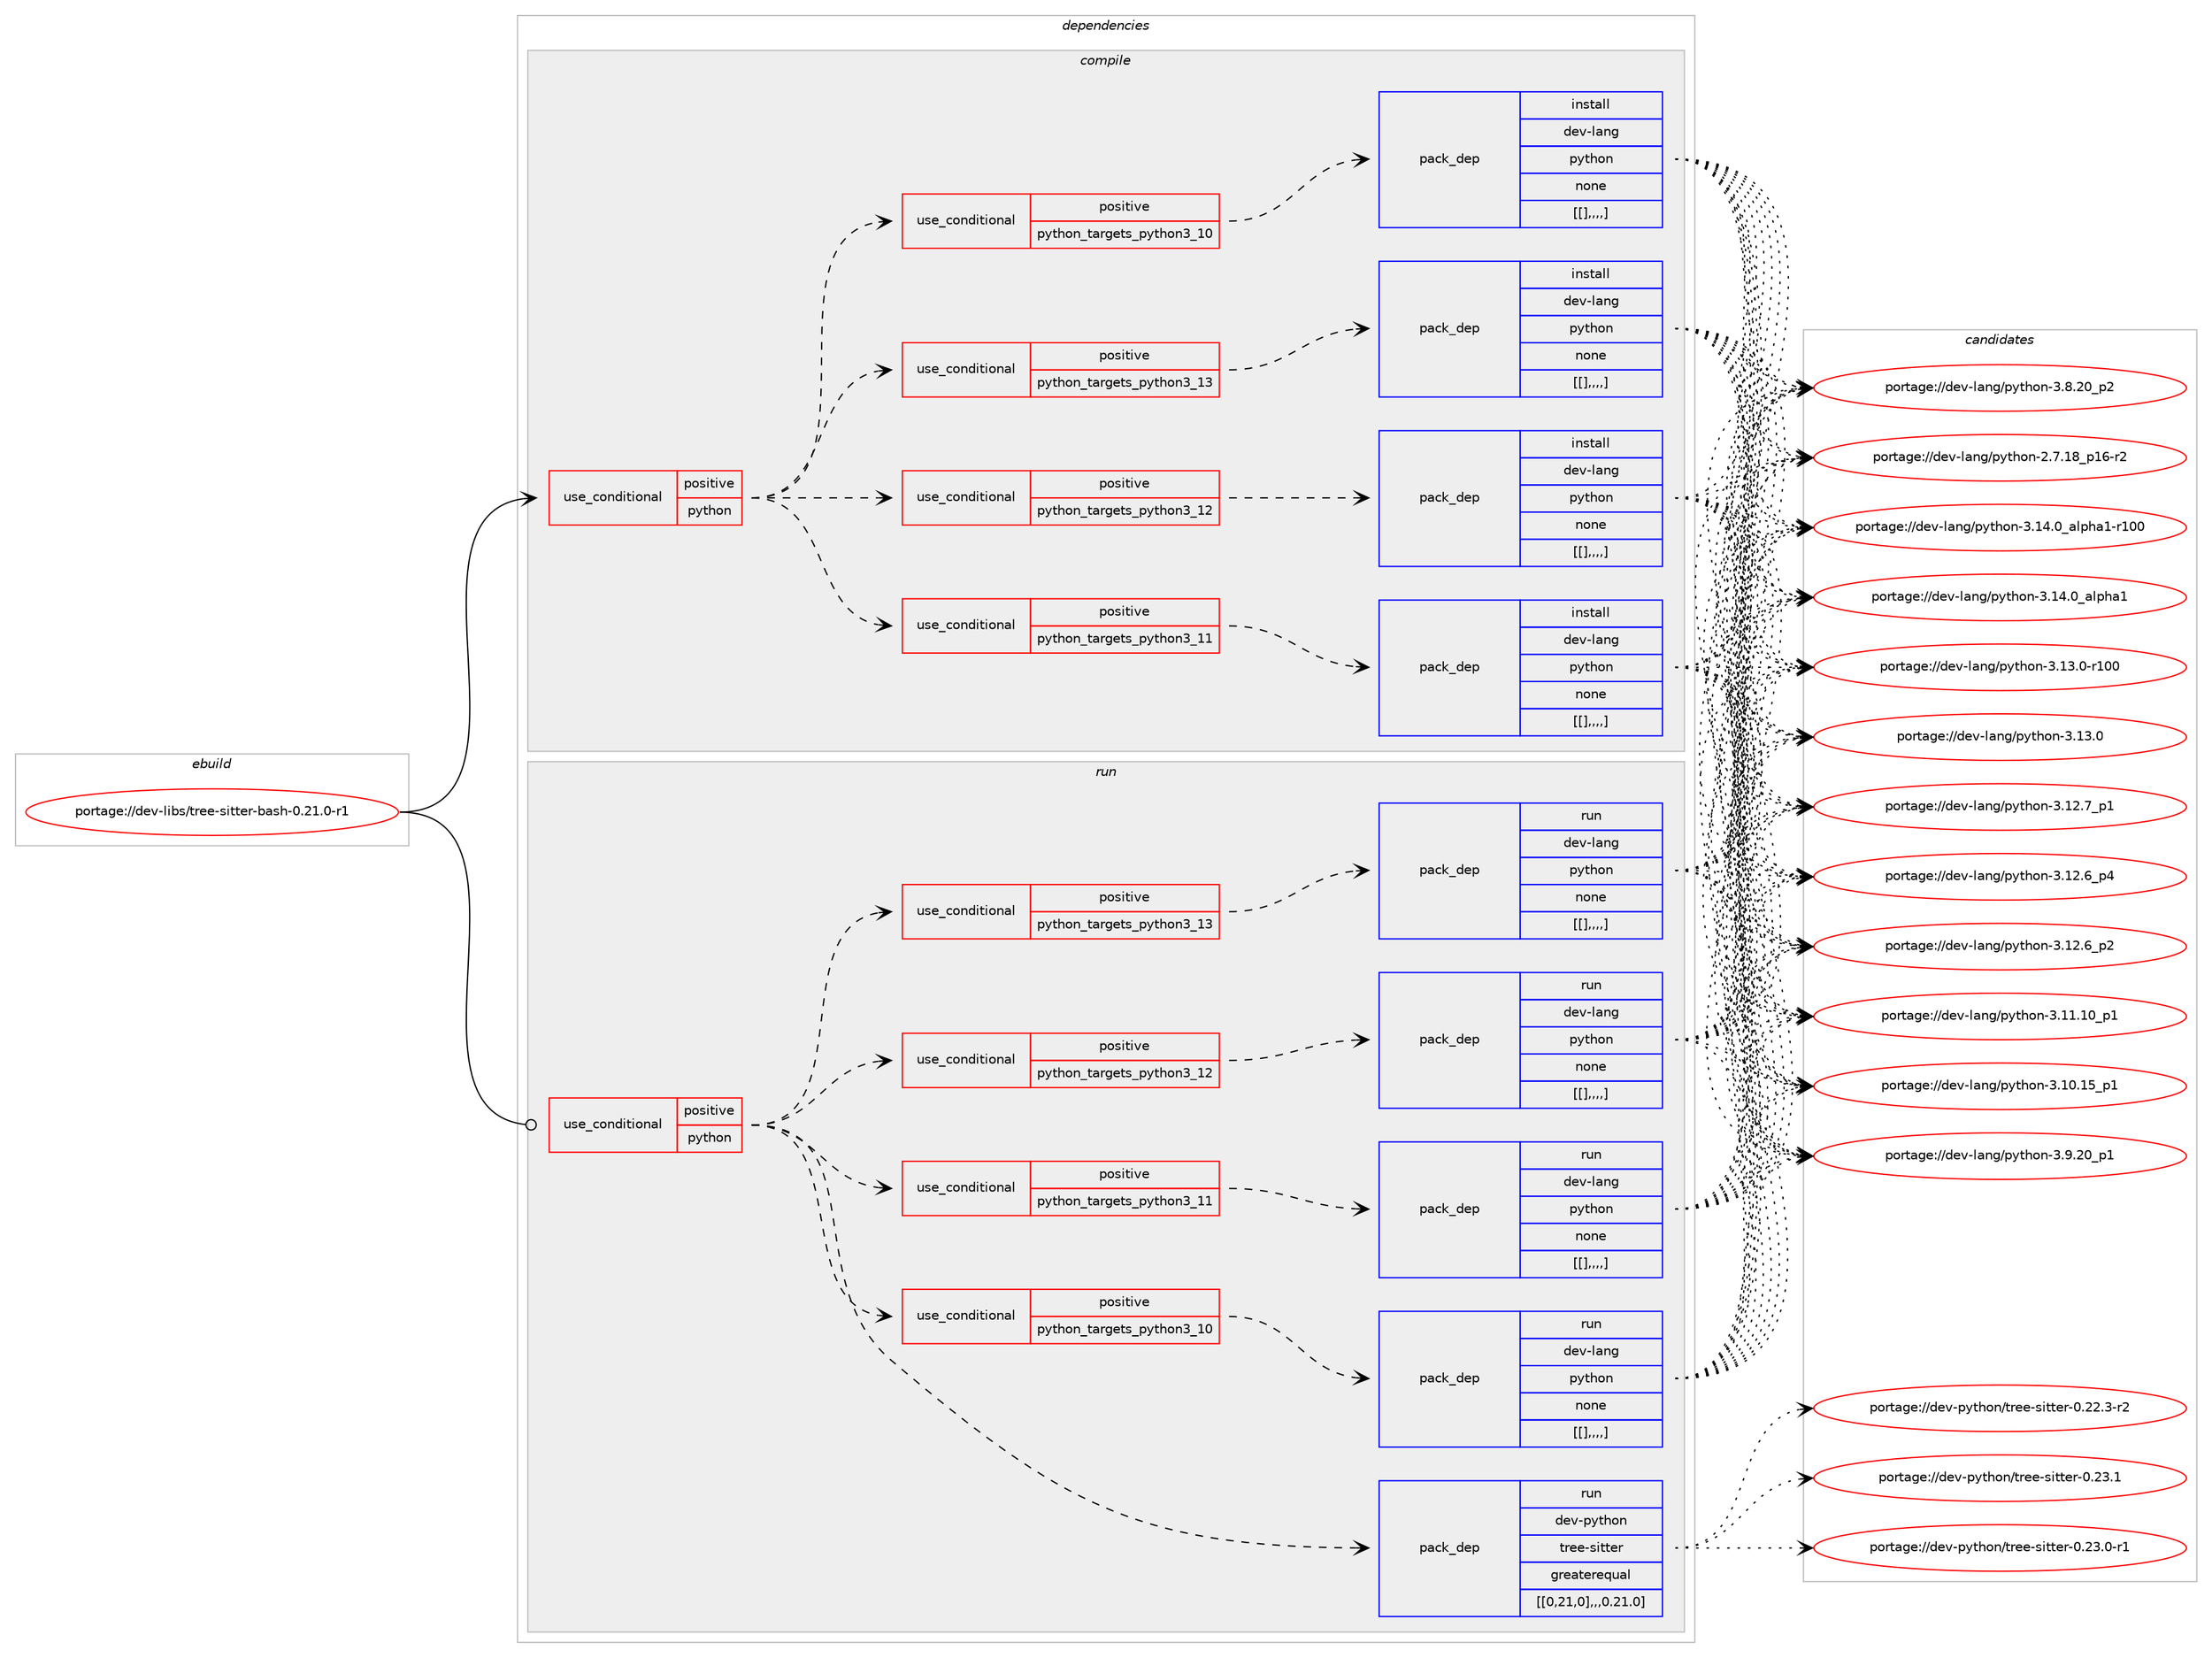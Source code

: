 digraph prolog {

# *************
# Graph options
# *************

newrank=true;
concentrate=true;
compound=true;
graph [rankdir=LR,fontname=Helvetica,fontsize=10,ranksep=1.5];#, ranksep=2.5, nodesep=0.2];
edge  [arrowhead=vee];
node  [fontname=Helvetica,fontsize=10];

# **********
# The ebuild
# **********

subgraph cluster_leftcol {
color=gray;
label=<<i>ebuild</i>>;
id [label="portage://dev-libs/tree-sitter-bash-0.21.0-r1", color=red, width=4, href="../dev-libs/tree-sitter-bash-0.21.0-r1.svg"];
}

# ****************
# The dependencies
# ****************

subgraph cluster_midcol {
color=gray;
label=<<i>dependencies</i>>;
subgraph cluster_compile {
fillcolor="#eeeeee";
style=filled;
label=<<i>compile</i>>;
subgraph cond30071 {
dependency118420 [label=<<TABLE BORDER="0" CELLBORDER="1" CELLSPACING="0" CELLPADDING="4"><TR><TD ROWSPAN="3" CELLPADDING="10">use_conditional</TD></TR><TR><TD>positive</TD></TR><TR><TD>python</TD></TR></TABLE>>, shape=none, color=red];
subgraph cond30077 {
dependency118434 [label=<<TABLE BORDER="0" CELLBORDER="1" CELLSPACING="0" CELLPADDING="4"><TR><TD ROWSPAN="3" CELLPADDING="10">use_conditional</TD></TR><TR><TD>positive</TD></TR><TR><TD>python_targets_python3_10</TD></TR></TABLE>>, shape=none, color=red];
subgraph pack87099 {
dependency118436 [label=<<TABLE BORDER="0" CELLBORDER="1" CELLSPACING="0" CELLPADDING="4" WIDTH="220"><TR><TD ROWSPAN="6" CELLPADDING="30">pack_dep</TD></TR><TR><TD WIDTH="110">install</TD></TR><TR><TD>dev-lang</TD></TR><TR><TD>python</TD></TR><TR><TD>none</TD></TR><TR><TD>[[],,,,]</TD></TR></TABLE>>, shape=none, color=blue];
}
dependency118434:e -> dependency118436:w [weight=20,style="dashed",arrowhead="vee"];
}
dependency118420:e -> dependency118434:w [weight=20,style="dashed",arrowhead="vee"];
subgraph cond30084 {
dependency118452 [label=<<TABLE BORDER="0" CELLBORDER="1" CELLSPACING="0" CELLPADDING="4"><TR><TD ROWSPAN="3" CELLPADDING="10">use_conditional</TD></TR><TR><TD>positive</TD></TR><TR><TD>python_targets_python3_11</TD></TR></TABLE>>, shape=none, color=red];
subgraph pack87115 {
dependency118501 [label=<<TABLE BORDER="0" CELLBORDER="1" CELLSPACING="0" CELLPADDING="4" WIDTH="220"><TR><TD ROWSPAN="6" CELLPADDING="30">pack_dep</TD></TR><TR><TD WIDTH="110">install</TD></TR><TR><TD>dev-lang</TD></TR><TR><TD>python</TD></TR><TR><TD>none</TD></TR><TR><TD>[[],,,,]</TD></TR></TABLE>>, shape=none, color=blue];
}
dependency118452:e -> dependency118501:w [weight=20,style="dashed",arrowhead="vee"];
}
dependency118420:e -> dependency118452:w [weight=20,style="dashed",arrowhead="vee"];
subgraph cond30114 {
dependency118518 [label=<<TABLE BORDER="0" CELLBORDER="1" CELLSPACING="0" CELLPADDING="4"><TR><TD ROWSPAN="3" CELLPADDING="10">use_conditional</TD></TR><TR><TD>positive</TD></TR><TR><TD>python_targets_python3_12</TD></TR></TABLE>>, shape=none, color=red];
subgraph pack87150 {
dependency118548 [label=<<TABLE BORDER="0" CELLBORDER="1" CELLSPACING="0" CELLPADDING="4" WIDTH="220"><TR><TD ROWSPAN="6" CELLPADDING="30">pack_dep</TD></TR><TR><TD WIDTH="110">install</TD></TR><TR><TD>dev-lang</TD></TR><TR><TD>python</TD></TR><TR><TD>none</TD></TR><TR><TD>[[],,,,]</TD></TR></TABLE>>, shape=none, color=blue];
}
dependency118518:e -> dependency118548:w [weight=20,style="dashed",arrowhead="vee"];
}
dependency118420:e -> dependency118518:w [weight=20,style="dashed",arrowhead="vee"];
subgraph cond30142 {
dependency118564 [label=<<TABLE BORDER="0" CELLBORDER="1" CELLSPACING="0" CELLPADDING="4"><TR><TD ROWSPAN="3" CELLPADDING="10">use_conditional</TD></TR><TR><TD>positive</TD></TR><TR><TD>python_targets_python3_13</TD></TR></TABLE>>, shape=none, color=red];
subgraph pack87184 {
dependency118612 [label=<<TABLE BORDER="0" CELLBORDER="1" CELLSPACING="0" CELLPADDING="4" WIDTH="220"><TR><TD ROWSPAN="6" CELLPADDING="30">pack_dep</TD></TR><TR><TD WIDTH="110">install</TD></TR><TR><TD>dev-lang</TD></TR><TR><TD>python</TD></TR><TR><TD>none</TD></TR><TR><TD>[[],,,,]</TD></TR></TABLE>>, shape=none, color=blue];
}
dependency118564:e -> dependency118612:w [weight=20,style="dashed",arrowhead="vee"];
}
dependency118420:e -> dependency118564:w [weight=20,style="dashed",arrowhead="vee"];
}
id:e -> dependency118420:w [weight=20,style="solid",arrowhead="vee"];
}
subgraph cluster_compileandrun {
fillcolor="#eeeeee";
style=filled;
label=<<i>compile and run</i>>;
}
subgraph cluster_run {
fillcolor="#eeeeee";
style=filled;
label=<<i>run</i>>;
subgraph cond30173 {
dependency118656 [label=<<TABLE BORDER="0" CELLBORDER="1" CELLSPACING="0" CELLPADDING="4"><TR><TD ROWSPAN="3" CELLPADDING="10">use_conditional</TD></TR><TR><TD>positive</TD></TR><TR><TD>python</TD></TR></TABLE>>, shape=none, color=red];
subgraph cond30194 {
dependency118703 [label=<<TABLE BORDER="0" CELLBORDER="1" CELLSPACING="0" CELLPADDING="4"><TR><TD ROWSPAN="3" CELLPADDING="10">use_conditional</TD></TR><TR><TD>positive</TD></TR><TR><TD>python_targets_python3_10</TD></TR></TABLE>>, shape=none, color=red];
subgraph pack87233 {
dependency118705 [label=<<TABLE BORDER="0" CELLBORDER="1" CELLSPACING="0" CELLPADDING="4" WIDTH="220"><TR><TD ROWSPAN="6" CELLPADDING="30">pack_dep</TD></TR><TR><TD WIDTH="110">run</TD></TR><TR><TD>dev-lang</TD></TR><TR><TD>python</TD></TR><TR><TD>none</TD></TR><TR><TD>[[],,,,]</TD></TR></TABLE>>, shape=none, color=blue];
}
dependency118703:e -> dependency118705:w [weight=20,style="dashed",arrowhead="vee"];
}
dependency118656:e -> dependency118703:w [weight=20,style="dashed",arrowhead="vee"];
subgraph cond30232 {
dependency118736 [label=<<TABLE BORDER="0" CELLBORDER="1" CELLSPACING="0" CELLPADDING="4"><TR><TD ROWSPAN="3" CELLPADDING="10">use_conditional</TD></TR><TR><TD>positive</TD></TR><TR><TD>python_targets_python3_11</TD></TR></TABLE>>, shape=none, color=red];
subgraph pack87250 {
dependency118739 [label=<<TABLE BORDER="0" CELLBORDER="1" CELLSPACING="0" CELLPADDING="4" WIDTH="220"><TR><TD ROWSPAN="6" CELLPADDING="30">pack_dep</TD></TR><TR><TD WIDTH="110">run</TD></TR><TR><TD>dev-lang</TD></TR><TR><TD>python</TD></TR><TR><TD>none</TD></TR><TR><TD>[[],,,,]</TD></TR></TABLE>>, shape=none, color=blue];
}
dependency118736:e -> dependency118739:w [weight=20,style="dashed",arrowhead="vee"];
}
dependency118656:e -> dependency118736:w [weight=20,style="dashed",arrowhead="vee"];
subgraph cond30244 {
dependency118760 [label=<<TABLE BORDER="0" CELLBORDER="1" CELLSPACING="0" CELLPADDING="4"><TR><TD ROWSPAN="3" CELLPADDING="10">use_conditional</TD></TR><TR><TD>positive</TD></TR><TR><TD>python_targets_python3_12</TD></TR></TABLE>>, shape=none, color=red];
subgraph pack87258 {
dependency118829 [label=<<TABLE BORDER="0" CELLBORDER="1" CELLSPACING="0" CELLPADDING="4" WIDTH="220"><TR><TD ROWSPAN="6" CELLPADDING="30">pack_dep</TD></TR><TR><TD WIDTH="110">run</TD></TR><TR><TD>dev-lang</TD></TR><TR><TD>python</TD></TR><TR><TD>none</TD></TR><TR><TD>[[],,,,]</TD></TR></TABLE>>, shape=none, color=blue];
}
dependency118760:e -> dependency118829:w [weight=20,style="dashed",arrowhead="vee"];
}
dependency118656:e -> dependency118760:w [weight=20,style="dashed",arrowhead="vee"];
subgraph cond30276 {
dependency118852 [label=<<TABLE BORDER="0" CELLBORDER="1" CELLSPACING="0" CELLPADDING="4"><TR><TD ROWSPAN="3" CELLPADDING="10">use_conditional</TD></TR><TR><TD>positive</TD></TR><TR><TD>python_targets_python3_13</TD></TR></TABLE>>, shape=none, color=red];
subgraph pack87312 {
dependency118870 [label=<<TABLE BORDER="0" CELLBORDER="1" CELLSPACING="0" CELLPADDING="4" WIDTH="220"><TR><TD ROWSPAN="6" CELLPADDING="30">pack_dep</TD></TR><TR><TD WIDTH="110">run</TD></TR><TR><TD>dev-lang</TD></TR><TR><TD>python</TD></TR><TR><TD>none</TD></TR><TR><TD>[[],,,,]</TD></TR></TABLE>>, shape=none, color=blue];
}
dependency118852:e -> dependency118870:w [weight=20,style="dashed",arrowhead="vee"];
}
dependency118656:e -> dependency118852:w [weight=20,style="dashed",arrowhead="vee"];
subgraph pack87323 {
dependency118875 [label=<<TABLE BORDER="0" CELLBORDER="1" CELLSPACING="0" CELLPADDING="4" WIDTH="220"><TR><TD ROWSPAN="6" CELLPADDING="30">pack_dep</TD></TR><TR><TD WIDTH="110">run</TD></TR><TR><TD>dev-python</TD></TR><TR><TD>tree-sitter</TD></TR><TR><TD>greaterequal</TD></TR><TR><TD>[[0,21,0],,,0.21.0]</TD></TR></TABLE>>, shape=none, color=blue];
}
dependency118656:e -> dependency118875:w [weight=20,style="dashed",arrowhead="vee"];
}
id:e -> dependency118656:w [weight=20,style="solid",arrowhead="odot"];
}
}

# **************
# The candidates
# **************

subgraph cluster_choices {
rank=same;
color=gray;
label=<<i>candidates</i>>;

subgraph choice86944 {
color=black;
nodesep=1;
choice100101118451089711010347112121116104111110455146495246489597108112104974945114494848 [label="portage://dev-lang/python-3.14.0_alpha1-r100", color=red, width=4,href="../dev-lang/python-3.14.0_alpha1-r100.svg"];
choice1001011184510897110103471121211161041111104551464952464895971081121049749 [label="portage://dev-lang/python-3.14.0_alpha1", color=red, width=4,href="../dev-lang/python-3.14.0_alpha1.svg"];
choice1001011184510897110103471121211161041111104551464951464845114494848 [label="portage://dev-lang/python-3.13.0-r100", color=red, width=4,href="../dev-lang/python-3.13.0-r100.svg"];
choice10010111845108971101034711212111610411111045514649514648 [label="portage://dev-lang/python-3.13.0", color=red, width=4,href="../dev-lang/python-3.13.0.svg"];
choice100101118451089711010347112121116104111110455146495046559511249 [label="portage://dev-lang/python-3.12.7_p1", color=red, width=4,href="../dev-lang/python-3.12.7_p1.svg"];
choice100101118451089711010347112121116104111110455146495046549511252 [label="portage://dev-lang/python-3.12.6_p4", color=red, width=4,href="../dev-lang/python-3.12.6_p4.svg"];
choice100101118451089711010347112121116104111110455146495046549511250 [label="portage://dev-lang/python-3.12.6_p2", color=red, width=4,href="../dev-lang/python-3.12.6_p2.svg"];
choice10010111845108971101034711212111610411111045514649494649489511249 [label="portage://dev-lang/python-3.11.10_p1", color=red, width=4,href="../dev-lang/python-3.11.10_p1.svg"];
choice10010111845108971101034711212111610411111045514649484649539511249 [label="portage://dev-lang/python-3.10.15_p1", color=red, width=4,href="../dev-lang/python-3.10.15_p1.svg"];
choice100101118451089711010347112121116104111110455146574650489511249 [label="portage://dev-lang/python-3.9.20_p1", color=red, width=4,href="../dev-lang/python-3.9.20_p1.svg"];
choice100101118451089711010347112121116104111110455146564650489511250 [label="portage://dev-lang/python-3.8.20_p2", color=red, width=4,href="../dev-lang/python-3.8.20_p2.svg"];
choice100101118451089711010347112121116104111110455046554649569511249544511450 [label="portage://dev-lang/python-2.7.18_p16-r2", color=red, width=4,href="../dev-lang/python-2.7.18_p16-r2.svg"];
dependency118436:e -> choice100101118451089711010347112121116104111110455146495246489597108112104974945114494848:w [style=dotted,weight="100"];
dependency118436:e -> choice1001011184510897110103471121211161041111104551464952464895971081121049749:w [style=dotted,weight="100"];
dependency118436:e -> choice1001011184510897110103471121211161041111104551464951464845114494848:w [style=dotted,weight="100"];
dependency118436:e -> choice10010111845108971101034711212111610411111045514649514648:w [style=dotted,weight="100"];
dependency118436:e -> choice100101118451089711010347112121116104111110455146495046559511249:w [style=dotted,weight="100"];
dependency118436:e -> choice100101118451089711010347112121116104111110455146495046549511252:w [style=dotted,weight="100"];
dependency118436:e -> choice100101118451089711010347112121116104111110455146495046549511250:w [style=dotted,weight="100"];
dependency118436:e -> choice10010111845108971101034711212111610411111045514649494649489511249:w [style=dotted,weight="100"];
dependency118436:e -> choice10010111845108971101034711212111610411111045514649484649539511249:w [style=dotted,weight="100"];
dependency118436:e -> choice100101118451089711010347112121116104111110455146574650489511249:w [style=dotted,weight="100"];
dependency118436:e -> choice100101118451089711010347112121116104111110455146564650489511250:w [style=dotted,weight="100"];
dependency118436:e -> choice100101118451089711010347112121116104111110455046554649569511249544511450:w [style=dotted,weight="100"];
}
subgraph choice86953 {
color=black;
nodesep=1;
choice100101118451089711010347112121116104111110455146495246489597108112104974945114494848 [label="portage://dev-lang/python-3.14.0_alpha1-r100", color=red, width=4,href="../dev-lang/python-3.14.0_alpha1-r100.svg"];
choice1001011184510897110103471121211161041111104551464952464895971081121049749 [label="portage://dev-lang/python-3.14.0_alpha1", color=red, width=4,href="../dev-lang/python-3.14.0_alpha1.svg"];
choice1001011184510897110103471121211161041111104551464951464845114494848 [label="portage://dev-lang/python-3.13.0-r100", color=red, width=4,href="../dev-lang/python-3.13.0-r100.svg"];
choice10010111845108971101034711212111610411111045514649514648 [label="portage://dev-lang/python-3.13.0", color=red, width=4,href="../dev-lang/python-3.13.0.svg"];
choice100101118451089711010347112121116104111110455146495046559511249 [label="portage://dev-lang/python-3.12.7_p1", color=red, width=4,href="../dev-lang/python-3.12.7_p1.svg"];
choice100101118451089711010347112121116104111110455146495046549511252 [label="portage://dev-lang/python-3.12.6_p4", color=red, width=4,href="../dev-lang/python-3.12.6_p4.svg"];
choice100101118451089711010347112121116104111110455146495046549511250 [label="portage://dev-lang/python-3.12.6_p2", color=red, width=4,href="../dev-lang/python-3.12.6_p2.svg"];
choice10010111845108971101034711212111610411111045514649494649489511249 [label="portage://dev-lang/python-3.11.10_p1", color=red, width=4,href="../dev-lang/python-3.11.10_p1.svg"];
choice10010111845108971101034711212111610411111045514649484649539511249 [label="portage://dev-lang/python-3.10.15_p1", color=red, width=4,href="../dev-lang/python-3.10.15_p1.svg"];
choice100101118451089711010347112121116104111110455146574650489511249 [label="portage://dev-lang/python-3.9.20_p1", color=red, width=4,href="../dev-lang/python-3.9.20_p1.svg"];
choice100101118451089711010347112121116104111110455146564650489511250 [label="portage://dev-lang/python-3.8.20_p2", color=red, width=4,href="../dev-lang/python-3.8.20_p2.svg"];
choice100101118451089711010347112121116104111110455046554649569511249544511450 [label="portage://dev-lang/python-2.7.18_p16-r2", color=red, width=4,href="../dev-lang/python-2.7.18_p16-r2.svg"];
dependency118501:e -> choice100101118451089711010347112121116104111110455146495246489597108112104974945114494848:w [style=dotted,weight="100"];
dependency118501:e -> choice1001011184510897110103471121211161041111104551464952464895971081121049749:w [style=dotted,weight="100"];
dependency118501:e -> choice1001011184510897110103471121211161041111104551464951464845114494848:w [style=dotted,weight="100"];
dependency118501:e -> choice10010111845108971101034711212111610411111045514649514648:w [style=dotted,weight="100"];
dependency118501:e -> choice100101118451089711010347112121116104111110455146495046559511249:w [style=dotted,weight="100"];
dependency118501:e -> choice100101118451089711010347112121116104111110455146495046549511252:w [style=dotted,weight="100"];
dependency118501:e -> choice100101118451089711010347112121116104111110455146495046549511250:w [style=dotted,weight="100"];
dependency118501:e -> choice10010111845108971101034711212111610411111045514649494649489511249:w [style=dotted,weight="100"];
dependency118501:e -> choice10010111845108971101034711212111610411111045514649484649539511249:w [style=dotted,weight="100"];
dependency118501:e -> choice100101118451089711010347112121116104111110455146574650489511249:w [style=dotted,weight="100"];
dependency118501:e -> choice100101118451089711010347112121116104111110455146564650489511250:w [style=dotted,weight="100"];
dependency118501:e -> choice100101118451089711010347112121116104111110455046554649569511249544511450:w [style=dotted,weight="100"];
}
subgraph choice86978 {
color=black;
nodesep=1;
choice100101118451089711010347112121116104111110455146495246489597108112104974945114494848 [label="portage://dev-lang/python-3.14.0_alpha1-r100", color=red, width=4,href="../dev-lang/python-3.14.0_alpha1-r100.svg"];
choice1001011184510897110103471121211161041111104551464952464895971081121049749 [label="portage://dev-lang/python-3.14.0_alpha1", color=red, width=4,href="../dev-lang/python-3.14.0_alpha1.svg"];
choice1001011184510897110103471121211161041111104551464951464845114494848 [label="portage://dev-lang/python-3.13.0-r100", color=red, width=4,href="../dev-lang/python-3.13.0-r100.svg"];
choice10010111845108971101034711212111610411111045514649514648 [label="portage://dev-lang/python-3.13.0", color=red, width=4,href="../dev-lang/python-3.13.0.svg"];
choice100101118451089711010347112121116104111110455146495046559511249 [label="portage://dev-lang/python-3.12.7_p1", color=red, width=4,href="../dev-lang/python-3.12.7_p1.svg"];
choice100101118451089711010347112121116104111110455146495046549511252 [label="portage://dev-lang/python-3.12.6_p4", color=red, width=4,href="../dev-lang/python-3.12.6_p4.svg"];
choice100101118451089711010347112121116104111110455146495046549511250 [label="portage://dev-lang/python-3.12.6_p2", color=red, width=4,href="../dev-lang/python-3.12.6_p2.svg"];
choice10010111845108971101034711212111610411111045514649494649489511249 [label="portage://dev-lang/python-3.11.10_p1", color=red, width=4,href="../dev-lang/python-3.11.10_p1.svg"];
choice10010111845108971101034711212111610411111045514649484649539511249 [label="portage://dev-lang/python-3.10.15_p1", color=red, width=4,href="../dev-lang/python-3.10.15_p1.svg"];
choice100101118451089711010347112121116104111110455146574650489511249 [label="portage://dev-lang/python-3.9.20_p1", color=red, width=4,href="../dev-lang/python-3.9.20_p1.svg"];
choice100101118451089711010347112121116104111110455146564650489511250 [label="portage://dev-lang/python-3.8.20_p2", color=red, width=4,href="../dev-lang/python-3.8.20_p2.svg"];
choice100101118451089711010347112121116104111110455046554649569511249544511450 [label="portage://dev-lang/python-2.7.18_p16-r2", color=red, width=4,href="../dev-lang/python-2.7.18_p16-r2.svg"];
dependency118548:e -> choice100101118451089711010347112121116104111110455146495246489597108112104974945114494848:w [style=dotted,weight="100"];
dependency118548:e -> choice1001011184510897110103471121211161041111104551464952464895971081121049749:w [style=dotted,weight="100"];
dependency118548:e -> choice1001011184510897110103471121211161041111104551464951464845114494848:w [style=dotted,weight="100"];
dependency118548:e -> choice10010111845108971101034711212111610411111045514649514648:w [style=dotted,weight="100"];
dependency118548:e -> choice100101118451089711010347112121116104111110455146495046559511249:w [style=dotted,weight="100"];
dependency118548:e -> choice100101118451089711010347112121116104111110455146495046549511252:w [style=dotted,weight="100"];
dependency118548:e -> choice100101118451089711010347112121116104111110455146495046549511250:w [style=dotted,weight="100"];
dependency118548:e -> choice10010111845108971101034711212111610411111045514649494649489511249:w [style=dotted,weight="100"];
dependency118548:e -> choice10010111845108971101034711212111610411111045514649484649539511249:w [style=dotted,weight="100"];
dependency118548:e -> choice100101118451089711010347112121116104111110455146574650489511249:w [style=dotted,weight="100"];
dependency118548:e -> choice100101118451089711010347112121116104111110455146564650489511250:w [style=dotted,weight="100"];
dependency118548:e -> choice100101118451089711010347112121116104111110455046554649569511249544511450:w [style=dotted,weight="100"];
}
subgraph choice86988 {
color=black;
nodesep=1;
choice100101118451089711010347112121116104111110455146495246489597108112104974945114494848 [label="portage://dev-lang/python-3.14.0_alpha1-r100", color=red, width=4,href="../dev-lang/python-3.14.0_alpha1-r100.svg"];
choice1001011184510897110103471121211161041111104551464952464895971081121049749 [label="portage://dev-lang/python-3.14.0_alpha1", color=red, width=4,href="../dev-lang/python-3.14.0_alpha1.svg"];
choice1001011184510897110103471121211161041111104551464951464845114494848 [label="portage://dev-lang/python-3.13.0-r100", color=red, width=4,href="../dev-lang/python-3.13.0-r100.svg"];
choice10010111845108971101034711212111610411111045514649514648 [label="portage://dev-lang/python-3.13.0", color=red, width=4,href="../dev-lang/python-3.13.0.svg"];
choice100101118451089711010347112121116104111110455146495046559511249 [label="portage://dev-lang/python-3.12.7_p1", color=red, width=4,href="../dev-lang/python-3.12.7_p1.svg"];
choice100101118451089711010347112121116104111110455146495046549511252 [label="portage://dev-lang/python-3.12.6_p4", color=red, width=4,href="../dev-lang/python-3.12.6_p4.svg"];
choice100101118451089711010347112121116104111110455146495046549511250 [label="portage://dev-lang/python-3.12.6_p2", color=red, width=4,href="../dev-lang/python-3.12.6_p2.svg"];
choice10010111845108971101034711212111610411111045514649494649489511249 [label="portage://dev-lang/python-3.11.10_p1", color=red, width=4,href="../dev-lang/python-3.11.10_p1.svg"];
choice10010111845108971101034711212111610411111045514649484649539511249 [label="portage://dev-lang/python-3.10.15_p1", color=red, width=4,href="../dev-lang/python-3.10.15_p1.svg"];
choice100101118451089711010347112121116104111110455146574650489511249 [label="portage://dev-lang/python-3.9.20_p1", color=red, width=4,href="../dev-lang/python-3.9.20_p1.svg"];
choice100101118451089711010347112121116104111110455146564650489511250 [label="portage://dev-lang/python-3.8.20_p2", color=red, width=4,href="../dev-lang/python-3.8.20_p2.svg"];
choice100101118451089711010347112121116104111110455046554649569511249544511450 [label="portage://dev-lang/python-2.7.18_p16-r2", color=red, width=4,href="../dev-lang/python-2.7.18_p16-r2.svg"];
dependency118612:e -> choice100101118451089711010347112121116104111110455146495246489597108112104974945114494848:w [style=dotted,weight="100"];
dependency118612:e -> choice1001011184510897110103471121211161041111104551464952464895971081121049749:w [style=dotted,weight="100"];
dependency118612:e -> choice1001011184510897110103471121211161041111104551464951464845114494848:w [style=dotted,weight="100"];
dependency118612:e -> choice10010111845108971101034711212111610411111045514649514648:w [style=dotted,weight="100"];
dependency118612:e -> choice100101118451089711010347112121116104111110455146495046559511249:w [style=dotted,weight="100"];
dependency118612:e -> choice100101118451089711010347112121116104111110455146495046549511252:w [style=dotted,weight="100"];
dependency118612:e -> choice100101118451089711010347112121116104111110455146495046549511250:w [style=dotted,weight="100"];
dependency118612:e -> choice10010111845108971101034711212111610411111045514649494649489511249:w [style=dotted,weight="100"];
dependency118612:e -> choice10010111845108971101034711212111610411111045514649484649539511249:w [style=dotted,weight="100"];
dependency118612:e -> choice100101118451089711010347112121116104111110455146574650489511249:w [style=dotted,weight="100"];
dependency118612:e -> choice100101118451089711010347112121116104111110455146564650489511250:w [style=dotted,weight="100"];
dependency118612:e -> choice100101118451089711010347112121116104111110455046554649569511249544511450:w [style=dotted,weight="100"];
}
subgraph choice86999 {
color=black;
nodesep=1;
choice100101118451089711010347112121116104111110455146495246489597108112104974945114494848 [label="portage://dev-lang/python-3.14.0_alpha1-r100", color=red, width=4,href="../dev-lang/python-3.14.0_alpha1-r100.svg"];
choice1001011184510897110103471121211161041111104551464952464895971081121049749 [label="portage://dev-lang/python-3.14.0_alpha1", color=red, width=4,href="../dev-lang/python-3.14.0_alpha1.svg"];
choice1001011184510897110103471121211161041111104551464951464845114494848 [label="portage://dev-lang/python-3.13.0-r100", color=red, width=4,href="../dev-lang/python-3.13.0-r100.svg"];
choice10010111845108971101034711212111610411111045514649514648 [label="portage://dev-lang/python-3.13.0", color=red, width=4,href="../dev-lang/python-3.13.0.svg"];
choice100101118451089711010347112121116104111110455146495046559511249 [label="portage://dev-lang/python-3.12.7_p1", color=red, width=4,href="../dev-lang/python-3.12.7_p1.svg"];
choice100101118451089711010347112121116104111110455146495046549511252 [label="portage://dev-lang/python-3.12.6_p4", color=red, width=4,href="../dev-lang/python-3.12.6_p4.svg"];
choice100101118451089711010347112121116104111110455146495046549511250 [label="portage://dev-lang/python-3.12.6_p2", color=red, width=4,href="../dev-lang/python-3.12.6_p2.svg"];
choice10010111845108971101034711212111610411111045514649494649489511249 [label="portage://dev-lang/python-3.11.10_p1", color=red, width=4,href="../dev-lang/python-3.11.10_p1.svg"];
choice10010111845108971101034711212111610411111045514649484649539511249 [label="portage://dev-lang/python-3.10.15_p1", color=red, width=4,href="../dev-lang/python-3.10.15_p1.svg"];
choice100101118451089711010347112121116104111110455146574650489511249 [label="portage://dev-lang/python-3.9.20_p1", color=red, width=4,href="../dev-lang/python-3.9.20_p1.svg"];
choice100101118451089711010347112121116104111110455146564650489511250 [label="portage://dev-lang/python-3.8.20_p2", color=red, width=4,href="../dev-lang/python-3.8.20_p2.svg"];
choice100101118451089711010347112121116104111110455046554649569511249544511450 [label="portage://dev-lang/python-2.7.18_p16-r2", color=red, width=4,href="../dev-lang/python-2.7.18_p16-r2.svg"];
dependency118705:e -> choice100101118451089711010347112121116104111110455146495246489597108112104974945114494848:w [style=dotted,weight="100"];
dependency118705:e -> choice1001011184510897110103471121211161041111104551464952464895971081121049749:w [style=dotted,weight="100"];
dependency118705:e -> choice1001011184510897110103471121211161041111104551464951464845114494848:w [style=dotted,weight="100"];
dependency118705:e -> choice10010111845108971101034711212111610411111045514649514648:w [style=dotted,weight="100"];
dependency118705:e -> choice100101118451089711010347112121116104111110455146495046559511249:w [style=dotted,weight="100"];
dependency118705:e -> choice100101118451089711010347112121116104111110455146495046549511252:w [style=dotted,weight="100"];
dependency118705:e -> choice100101118451089711010347112121116104111110455146495046549511250:w [style=dotted,weight="100"];
dependency118705:e -> choice10010111845108971101034711212111610411111045514649494649489511249:w [style=dotted,weight="100"];
dependency118705:e -> choice10010111845108971101034711212111610411111045514649484649539511249:w [style=dotted,weight="100"];
dependency118705:e -> choice100101118451089711010347112121116104111110455146574650489511249:w [style=dotted,weight="100"];
dependency118705:e -> choice100101118451089711010347112121116104111110455146564650489511250:w [style=dotted,weight="100"];
dependency118705:e -> choice100101118451089711010347112121116104111110455046554649569511249544511450:w [style=dotted,weight="100"];
}
subgraph choice87019 {
color=black;
nodesep=1;
choice100101118451089711010347112121116104111110455146495246489597108112104974945114494848 [label="portage://dev-lang/python-3.14.0_alpha1-r100", color=red, width=4,href="../dev-lang/python-3.14.0_alpha1-r100.svg"];
choice1001011184510897110103471121211161041111104551464952464895971081121049749 [label="portage://dev-lang/python-3.14.0_alpha1", color=red, width=4,href="../dev-lang/python-3.14.0_alpha1.svg"];
choice1001011184510897110103471121211161041111104551464951464845114494848 [label="portage://dev-lang/python-3.13.0-r100", color=red, width=4,href="../dev-lang/python-3.13.0-r100.svg"];
choice10010111845108971101034711212111610411111045514649514648 [label="portage://dev-lang/python-3.13.0", color=red, width=4,href="../dev-lang/python-3.13.0.svg"];
choice100101118451089711010347112121116104111110455146495046559511249 [label="portage://dev-lang/python-3.12.7_p1", color=red, width=4,href="../dev-lang/python-3.12.7_p1.svg"];
choice100101118451089711010347112121116104111110455146495046549511252 [label="portage://dev-lang/python-3.12.6_p4", color=red, width=4,href="../dev-lang/python-3.12.6_p4.svg"];
choice100101118451089711010347112121116104111110455146495046549511250 [label="portage://dev-lang/python-3.12.6_p2", color=red, width=4,href="../dev-lang/python-3.12.6_p2.svg"];
choice10010111845108971101034711212111610411111045514649494649489511249 [label="portage://dev-lang/python-3.11.10_p1", color=red, width=4,href="../dev-lang/python-3.11.10_p1.svg"];
choice10010111845108971101034711212111610411111045514649484649539511249 [label="portage://dev-lang/python-3.10.15_p1", color=red, width=4,href="../dev-lang/python-3.10.15_p1.svg"];
choice100101118451089711010347112121116104111110455146574650489511249 [label="portage://dev-lang/python-3.9.20_p1", color=red, width=4,href="../dev-lang/python-3.9.20_p1.svg"];
choice100101118451089711010347112121116104111110455146564650489511250 [label="portage://dev-lang/python-3.8.20_p2", color=red, width=4,href="../dev-lang/python-3.8.20_p2.svg"];
choice100101118451089711010347112121116104111110455046554649569511249544511450 [label="portage://dev-lang/python-2.7.18_p16-r2", color=red, width=4,href="../dev-lang/python-2.7.18_p16-r2.svg"];
dependency118739:e -> choice100101118451089711010347112121116104111110455146495246489597108112104974945114494848:w [style=dotted,weight="100"];
dependency118739:e -> choice1001011184510897110103471121211161041111104551464952464895971081121049749:w [style=dotted,weight="100"];
dependency118739:e -> choice1001011184510897110103471121211161041111104551464951464845114494848:w [style=dotted,weight="100"];
dependency118739:e -> choice10010111845108971101034711212111610411111045514649514648:w [style=dotted,weight="100"];
dependency118739:e -> choice100101118451089711010347112121116104111110455146495046559511249:w [style=dotted,weight="100"];
dependency118739:e -> choice100101118451089711010347112121116104111110455146495046549511252:w [style=dotted,weight="100"];
dependency118739:e -> choice100101118451089711010347112121116104111110455146495046549511250:w [style=dotted,weight="100"];
dependency118739:e -> choice10010111845108971101034711212111610411111045514649494649489511249:w [style=dotted,weight="100"];
dependency118739:e -> choice10010111845108971101034711212111610411111045514649484649539511249:w [style=dotted,weight="100"];
dependency118739:e -> choice100101118451089711010347112121116104111110455146574650489511249:w [style=dotted,weight="100"];
dependency118739:e -> choice100101118451089711010347112121116104111110455146564650489511250:w [style=dotted,weight="100"];
dependency118739:e -> choice100101118451089711010347112121116104111110455046554649569511249544511450:w [style=dotted,weight="100"];
}
subgraph choice87042 {
color=black;
nodesep=1;
choice100101118451089711010347112121116104111110455146495246489597108112104974945114494848 [label="portage://dev-lang/python-3.14.0_alpha1-r100", color=red, width=4,href="../dev-lang/python-3.14.0_alpha1-r100.svg"];
choice1001011184510897110103471121211161041111104551464952464895971081121049749 [label="portage://dev-lang/python-3.14.0_alpha1", color=red, width=4,href="../dev-lang/python-3.14.0_alpha1.svg"];
choice1001011184510897110103471121211161041111104551464951464845114494848 [label="portage://dev-lang/python-3.13.0-r100", color=red, width=4,href="../dev-lang/python-3.13.0-r100.svg"];
choice10010111845108971101034711212111610411111045514649514648 [label="portage://dev-lang/python-3.13.0", color=red, width=4,href="../dev-lang/python-3.13.0.svg"];
choice100101118451089711010347112121116104111110455146495046559511249 [label="portage://dev-lang/python-3.12.7_p1", color=red, width=4,href="../dev-lang/python-3.12.7_p1.svg"];
choice100101118451089711010347112121116104111110455146495046549511252 [label="portage://dev-lang/python-3.12.6_p4", color=red, width=4,href="../dev-lang/python-3.12.6_p4.svg"];
choice100101118451089711010347112121116104111110455146495046549511250 [label="portage://dev-lang/python-3.12.6_p2", color=red, width=4,href="../dev-lang/python-3.12.6_p2.svg"];
choice10010111845108971101034711212111610411111045514649494649489511249 [label="portage://dev-lang/python-3.11.10_p1", color=red, width=4,href="../dev-lang/python-3.11.10_p1.svg"];
choice10010111845108971101034711212111610411111045514649484649539511249 [label="portage://dev-lang/python-3.10.15_p1", color=red, width=4,href="../dev-lang/python-3.10.15_p1.svg"];
choice100101118451089711010347112121116104111110455146574650489511249 [label="portage://dev-lang/python-3.9.20_p1", color=red, width=4,href="../dev-lang/python-3.9.20_p1.svg"];
choice100101118451089711010347112121116104111110455146564650489511250 [label="portage://dev-lang/python-3.8.20_p2", color=red, width=4,href="../dev-lang/python-3.8.20_p2.svg"];
choice100101118451089711010347112121116104111110455046554649569511249544511450 [label="portage://dev-lang/python-2.7.18_p16-r2", color=red, width=4,href="../dev-lang/python-2.7.18_p16-r2.svg"];
dependency118829:e -> choice100101118451089711010347112121116104111110455146495246489597108112104974945114494848:w [style=dotted,weight="100"];
dependency118829:e -> choice1001011184510897110103471121211161041111104551464952464895971081121049749:w [style=dotted,weight="100"];
dependency118829:e -> choice1001011184510897110103471121211161041111104551464951464845114494848:w [style=dotted,weight="100"];
dependency118829:e -> choice10010111845108971101034711212111610411111045514649514648:w [style=dotted,weight="100"];
dependency118829:e -> choice100101118451089711010347112121116104111110455146495046559511249:w [style=dotted,weight="100"];
dependency118829:e -> choice100101118451089711010347112121116104111110455146495046549511252:w [style=dotted,weight="100"];
dependency118829:e -> choice100101118451089711010347112121116104111110455146495046549511250:w [style=dotted,weight="100"];
dependency118829:e -> choice10010111845108971101034711212111610411111045514649494649489511249:w [style=dotted,weight="100"];
dependency118829:e -> choice10010111845108971101034711212111610411111045514649484649539511249:w [style=dotted,weight="100"];
dependency118829:e -> choice100101118451089711010347112121116104111110455146574650489511249:w [style=dotted,weight="100"];
dependency118829:e -> choice100101118451089711010347112121116104111110455146564650489511250:w [style=dotted,weight="100"];
dependency118829:e -> choice100101118451089711010347112121116104111110455046554649569511249544511450:w [style=dotted,weight="100"];
}
subgraph choice87073 {
color=black;
nodesep=1;
choice100101118451089711010347112121116104111110455146495246489597108112104974945114494848 [label="portage://dev-lang/python-3.14.0_alpha1-r100", color=red, width=4,href="../dev-lang/python-3.14.0_alpha1-r100.svg"];
choice1001011184510897110103471121211161041111104551464952464895971081121049749 [label="portage://dev-lang/python-3.14.0_alpha1", color=red, width=4,href="../dev-lang/python-3.14.0_alpha1.svg"];
choice1001011184510897110103471121211161041111104551464951464845114494848 [label="portage://dev-lang/python-3.13.0-r100", color=red, width=4,href="../dev-lang/python-3.13.0-r100.svg"];
choice10010111845108971101034711212111610411111045514649514648 [label="portage://dev-lang/python-3.13.0", color=red, width=4,href="../dev-lang/python-3.13.0.svg"];
choice100101118451089711010347112121116104111110455146495046559511249 [label="portage://dev-lang/python-3.12.7_p1", color=red, width=4,href="../dev-lang/python-3.12.7_p1.svg"];
choice100101118451089711010347112121116104111110455146495046549511252 [label="portage://dev-lang/python-3.12.6_p4", color=red, width=4,href="../dev-lang/python-3.12.6_p4.svg"];
choice100101118451089711010347112121116104111110455146495046549511250 [label="portage://dev-lang/python-3.12.6_p2", color=red, width=4,href="../dev-lang/python-3.12.6_p2.svg"];
choice10010111845108971101034711212111610411111045514649494649489511249 [label="portage://dev-lang/python-3.11.10_p1", color=red, width=4,href="../dev-lang/python-3.11.10_p1.svg"];
choice10010111845108971101034711212111610411111045514649484649539511249 [label="portage://dev-lang/python-3.10.15_p1", color=red, width=4,href="../dev-lang/python-3.10.15_p1.svg"];
choice100101118451089711010347112121116104111110455146574650489511249 [label="portage://dev-lang/python-3.9.20_p1", color=red, width=4,href="../dev-lang/python-3.9.20_p1.svg"];
choice100101118451089711010347112121116104111110455146564650489511250 [label="portage://dev-lang/python-3.8.20_p2", color=red, width=4,href="../dev-lang/python-3.8.20_p2.svg"];
choice100101118451089711010347112121116104111110455046554649569511249544511450 [label="portage://dev-lang/python-2.7.18_p16-r2", color=red, width=4,href="../dev-lang/python-2.7.18_p16-r2.svg"];
dependency118870:e -> choice100101118451089711010347112121116104111110455146495246489597108112104974945114494848:w [style=dotted,weight="100"];
dependency118870:e -> choice1001011184510897110103471121211161041111104551464952464895971081121049749:w [style=dotted,weight="100"];
dependency118870:e -> choice1001011184510897110103471121211161041111104551464951464845114494848:w [style=dotted,weight="100"];
dependency118870:e -> choice10010111845108971101034711212111610411111045514649514648:w [style=dotted,weight="100"];
dependency118870:e -> choice100101118451089711010347112121116104111110455146495046559511249:w [style=dotted,weight="100"];
dependency118870:e -> choice100101118451089711010347112121116104111110455146495046549511252:w [style=dotted,weight="100"];
dependency118870:e -> choice100101118451089711010347112121116104111110455146495046549511250:w [style=dotted,weight="100"];
dependency118870:e -> choice10010111845108971101034711212111610411111045514649494649489511249:w [style=dotted,weight="100"];
dependency118870:e -> choice10010111845108971101034711212111610411111045514649484649539511249:w [style=dotted,weight="100"];
dependency118870:e -> choice100101118451089711010347112121116104111110455146574650489511249:w [style=dotted,weight="100"];
dependency118870:e -> choice100101118451089711010347112121116104111110455146564650489511250:w [style=dotted,weight="100"];
dependency118870:e -> choice100101118451089711010347112121116104111110455046554649569511249544511450:w [style=dotted,weight="100"];
}
subgraph choice87084 {
color=black;
nodesep=1;
choice10010111845112121116104111110471161141011014511510511611610111445484650514649 [label="portage://dev-python/tree-sitter-0.23.1", color=red, width=4,href="../dev-python/tree-sitter-0.23.1.svg"];
choice100101118451121211161041111104711611410110145115105116116101114454846505146484511449 [label="portage://dev-python/tree-sitter-0.23.0-r1", color=red, width=4,href="../dev-python/tree-sitter-0.23.0-r1.svg"];
choice100101118451121211161041111104711611410110145115105116116101114454846505046514511450 [label="portage://dev-python/tree-sitter-0.22.3-r2", color=red, width=4,href="../dev-python/tree-sitter-0.22.3-r2.svg"];
dependency118875:e -> choice10010111845112121116104111110471161141011014511510511611610111445484650514649:w [style=dotted,weight="100"];
dependency118875:e -> choice100101118451121211161041111104711611410110145115105116116101114454846505146484511449:w [style=dotted,weight="100"];
dependency118875:e -> choice100101118451121211161041111104711611410110145115105116116101114454846505046514511450:w [style=dotted,weight="100"];
}
}

}
